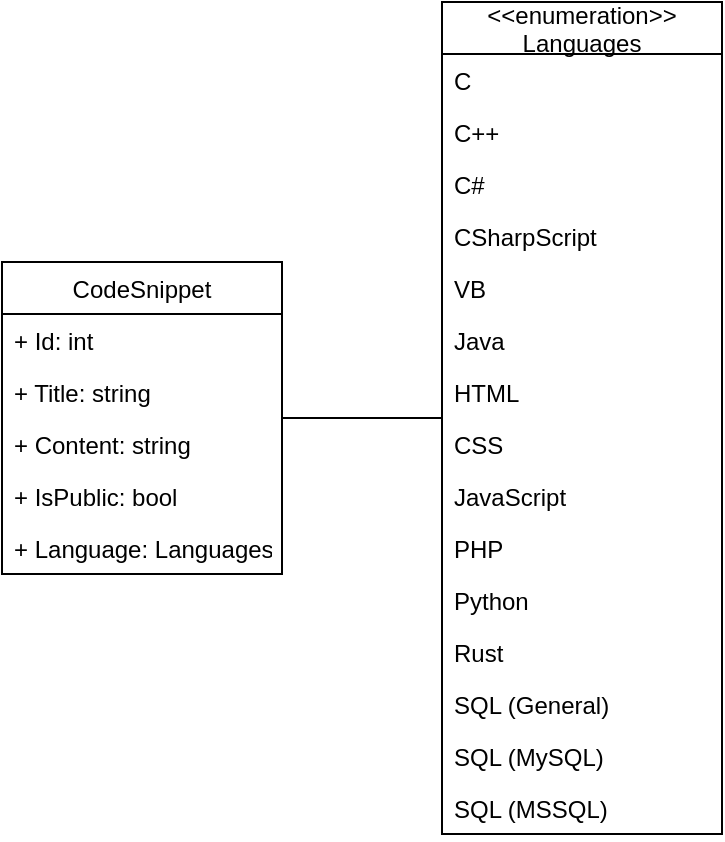 <mxfile version="13.9.9" type="device"><diagram id="C5RBs43oDa-KdzZeNtuy" name="Page-1"><mxGraphModel dx="1038" dy="607" grid="1" gridSize="10" guides="1" tooltips="1" connect="1" arrows="1" fold="1" page="1" pageScale="1" pageWidth="827" pageHeight="1169" math="0" shadow="0"><root><mxCell id="WIyWlLk6GJQsqaUBKTNV-0"/><mxCell id="WIyWlLk6GJQsqaUBKTNV-1" parent="WIyWlLk6GJQsqaUBKTNV-0"/><mxCell id="Rzw_PNpJD7vsiTDSlQGa-35" style="edgeStyle=orthogonalEdgeStyle;rounded=0;orthogonalLoop=1;jettySize=auto;html=1;endArrow=none;endFill=0;" edge="1" parent="WIyWlLk6GJQsqaUBKTNV-1" source="Rzw_PNpJD7vsiTDSlQGa-7" target="Rzw_PNpJD7vsiTDSlQGa-13"><mxGeometry relative="1" as="geometry"/></mxCell><mxCell id="Rzw_PNpJD7vsiTDSlQGa-7" value="CodeSnippet" style="swimlane;fontStyle=0;childLayout=stackLayout;horizontal=1;startSize=26;fillColor=none;horizontalStack=0;resizeParent=1;resizeParentMax=0;resizeLast=0;collapsible=1;marginBottom=0;" vertex="1" parent="WIyWlLk6GJQsqaUBKTNV-1"><mxGeometry x="230" y="280" width="140" height="156" as="geometry"/></mxCell><mxCell id="Rzw_PNpJD7vsiTDSlQGa-8" value="+ Id: int" style="text;strokeColor=none;fillColor=none;align=left;verticalAlign=top;spacingLeft=4;spacingRight=4;overflow=hidden;rotatable=0;points=[[0,0.5],[1,0.5]];portConstraint=eastwest;" vertex="1" parent="Rzw_PNpJD7vsiTDSlQGa-7"><mxGeometry y="26" width="140" height="26" as="geometry"/></mxCell><mxCell id="Rzw_PNpJD7vsiTDSlQGa-9" value="+ Title: string" style="text;strokeColor=none;fillColor=none;align=left;verticalAlign=top;spacingLeft=4;spacingRight=4;overflow=hidden;rotatable=0;points=[[0,0.5],[1,0.5]];portConstraint=eastwest;" vertex="1" parent="Rzw_PNpJD7vsiTDSlQGa-7"><mxGeometry y="52" width="140" height="26" as="geometry"/></mxCell><mxCell id="Rzw_PNpJD7vsiTDSlQGa-10" value="+ Content: string" style="text;strokeColor=none;fillColor=none;align=left;verticalAlign=top;spacingLeft=4;spacingRight=4;overflow=hidden;rotatable=0;points=[[0,0.5],[1,0.5]];portConstraint=eastwest;" vertex="1" parent="Rzw_PNpJD7vsiTDSlQGa-7"><mxGeometry y="78" width="140" height="26" as="geometry"/></mxCell><mxCell id="Rzw_PNpJD7vsiTDSlQGa-11" value="+ IsPublic: bool" style="text;strokeColor=none;fillColor=none;align=left;verticalAlign=top;spacingLeft=4;spacingRight=4;overflow=hidden;rotatable=0;points=[[0,0.5],[1,0.5]];portConstraint=eastwest;" vertex="1" parent="Rzw_PNpJD7vsiTDSlQGa-7"><mxGeometry y="104" width="140" height="26" as="geometry"/></mxCell><mxCell id="Rzw_PNpJD7vsiTDSlQGa-12" value="+ Language: Languages" style="text;strokeColor=none;fillColor=none;align=left;verticalAlign=top;spacingLeft=4;spacingRight=4;overflow=hidden;rotatable=0;points=[[0,0.5],[1,0.5]];portConstraint=eastwest;" vertex="1" parent="Rzw_PNpJD7vsiTDSlQGa-7"><mxGeometry y="130" width="140" height="26" as="geometry"/></mxCell><mxCell id="Rzw_PNpJD7vsiTDSlQGa-13" value="&lt;&lt;enumeration&gt;&gt;&#10;Languages" style="swimlane;fontStyle=0;childLayout=stackLayout;horizontal=1;startSize=26;fillColor=none;horizontalStack=0;resizeParent=1;resizeParentMax=0;resizeLast=0;collapsible=1;marginBottom=0;" vertex="1" parent="WIyWlLk6GJQsqaUBKTNV-1"><mxGeometry x="450" y="150" width="140" height="416" as="geometry"/></mxCell><mxCell id="Rzw_PNpJD7vsiTDSlQGa-14" value="C" style="text;strokeColor=none;fillColor=none;align=left;verticalAlign=top;spacingLeft=4;spacingRight=4;overflow=hidden;rotatable=0;points=[[0,0.5],[1,0.5]];portConstraint=eastwest;" vertex="1" parent="Rzw_PNpJD7vsiTDSlQGa-13"><mxGeometry y="26" width="140" height="26" as="geometry"/></mxCell><mxCell id="Rzw_PNpJD7vsiTDSlQGa-19" value="C++" style="text;strokeColor=none;fillColor=none;align=left;verticalAlign=top;spacingLeft=4;spacingRight=4;overflow=hidden;rotatable=0;points=[[0,0.5],[1,0.5]];portConstraint=eastwest;" vertex="1" parent="Rzw_PNpJD7vsiTDSlQGa-13"><mxGeometry y="52" width="140" height="26" as="geometry"/></mxCell><mxCell id="Rzw_PNpJD7vsiTDSlQGa-21" value="C#" style="text;strokeColor=none;fillColor=none;align=left;verticalAlign=top;spacingLeft=4;spacingRight=4;overflow=hidden;rotatable=0;points=[[0,0.5],[1,0.5]];portConstraint=eastwest;" vertex="1" parent="Rzw_PNpJD7vsiTDSlQGa-13"><mxGeometry y="78" width="140" height="26" as="geometry"/></mxCell><mxCell id="Rzw_PNpJD7vsiTDSlQGa-33" value="CSharpScript" style="text;strokeColor=none;fillColor=none;align=left;verticalAlign=top;spacingLeft=4;spacingRight=4;overflow=hidden;rotatable=0;points=[[0,0.5],[1,0.5]];portConstraint=eastwest;" vertex="1" parent="Rzw_PNpJD7vsiTDSlQGa-13"><mxGeometry y="104" width="140" height="26" as="geometry"/></mxCell><mxCell id="Rzw_PNpJD7vsiTDSlQGa-22" value="VB" style="text;strokeColor=none;fillColor=none;align=left;verticalAlign=top;spacingLeft=4;spacingRight=4;overflow=hidden;rotatable=0;points=[[0,0.5],[1,0.5]];portConstraint=eastwest;" vertex="1" parent="Rzw_PNpJD7vsiTDSlQGa-13"><mxGeometry y="130" width="140" height="26" as="geometry"/></mxCell><mxCell id="Rzw_PNpJD7vsiTDSlQGa-23" value="Java" style="text;strokeColor=none;fillColor=none;align=left;verticalAlign=top;spacingLeft=4;spacingRight=4;overflow=hidden;rotatable=0;points=[[0,0.5],[1,0.5]];portConstraint=eastwest;" vertex="1" parent="Rzw_PNpJD7vsiTDSlQGa-13"><mxGeometry y="156" width="140" height="26" as="geometry"/></mxCell><mxCell id="Rzw_PNpJD7vsiTDSlQGa-26" value="HTML" style="text;strokeColor=none;fillColor=none;align=left;verticalAlign=top;spacingLeft=4;spacingRight=4;overflow=hidden;rotatable=0;points=[[0,0.5],[1,0.5]];portConstraint=eastwest;" vertex="1" parent="Rzw_PNpJD7vsiTDSlQGa-13"><mxGeometry y="182" width="140" height="26" as="geometry"/></mxCell><mxCell id="Rzw_PNpJD7vsiTDSlQGa-27" value="CSS" style="text;strokeColor=none;fillColor=none;align=left;verticalAlign=top;spacingLeft=4;spacingRight=4;overflow=hidden;rotatable=0;points=[[0,0.5],[1,0.5]];portConstraint=eastwest;" vertex="1" parent="Rzw_PNpJD7vsiTDSlQGa-13"><mxGeometry y="208" width="140" height="26" as="geometry"/></mxCell><mxCell id="Rzw_PNpJD7vsiTDSlQGa-24" value="JavaScript" style="text;strokeColor=none;fillColor=none;align=left;verticalAlign=top;spacingLeft=4;spacingRight=4;overflow=hidden;rotatable=0;points=[[0,0.5],[1,0.5]];portConstraint=eastwest;" vertex="1" parent="Rzw_PNpJD7vsiTDSlQGa-13"><mxGeometry y="234" width="140" height="26" as="geometry"/></mxCell><mxCell id="Rzw_PNpJD7vsiTDSlQGa-25" value="PHP" style="text;strokeColor=none;fillColor=none;align=left;verticalAlign=top;spacingLeft=4;spacingRight=4;overflow=hidden;rotatable=0;points=[[0,0.5],[1,0.5]];portConstraint=eastwest;" vertex="1" parent="Rzw_PNpJD7vsiTDSlQGa-13"><mxGeometry y="260" width="140" height="26" as="geometry"/></mxCell><mxCell id="Rzw_PNpJD7vsiTDSlQGa-28" value="Python" style="text;strokeColor=none;fillColor=none;align=left;verticalAlign=top;spacingLeft=4;spacingRight=4;overflow=hidden;rotatable=0;points=[[0,0.5],[1,0.5]];portConstraint=eastwest;" vertex="1" parent="Rzw_PNpJD7vsiTDSlQGa-13"><mxGeometry y="286" width="140" height="26" as="geometry"/></mxCell><mxCell id="Rzw_PNpJD7vsiTDSlQGa-29" value="Rust" style="text;strokeColor=none;fillColor=none;align=left;verticalAlign=top;spacingLeft=4;spacingRight=4;overflow=hidden;rotatable=0;points=[[0,0.5],[1,0.5]];portConstraint=eastwest;" vertex="1" parent="Rzw_PNpJD7vsiTDSlQGa-13"><mxGeometry y="312" width="140" height="26" as="geometry"/></mxCell><mxCell id="Rzw_PNpJD7vsiTDSlQGa-32" value="SQL (General)" style="text;strokeColor=none;fillColor=none;align=left;verticalAlign=top;spacingLeft=4;spacingRight=4;overflow=hidden;rotatable=0;points=[[0,0.5],[1,0.5]];portConstraint=eastwest;" vertex="1" parent="Rzw_PNpJD7vsiTDSlQGa-13"><mxGeometry y="338" width="140" height="26" as="geometry"/></mxCell><mxCell id="Rzw_PNpJD7vsiTDSlQGa-30" value="SQL (MySQL)" style="text;strokeColor=none;fillColor=none;align=left;verticalAlign=top;spacingLeft=4;spacingRight=4;overflow=hidden;rotatable=0;points=[[0,0.5],[1,0.5]];portConstraint=eastwest;" vertex="1" parent="Rzw_PNpJD7vsiTDSlQGa-13"><mxGeometry y="364" width="140" height="26" as="geometry"/></mxCell><mxCell id="Rzw_PNpJD7vsiTDSlQGa-31" value="SQL (MSSQL)" style="text;strokeColor=none;fillColor=none;align=left;verticalAlign=top;spacingLeft=4;spacingRight=4;overflow=hidden;rotatable=0;points=[[0,0.5],[1,0.5]];portConstraint=eastwest;" vertex="1" parent="Rzw_PNpJD7vsiTDSlQGa-13"><mxGeometry y="390" width="140" height="26" as="geometry"/></mxCell></root></mxGraphModel></diagram></mxfile>